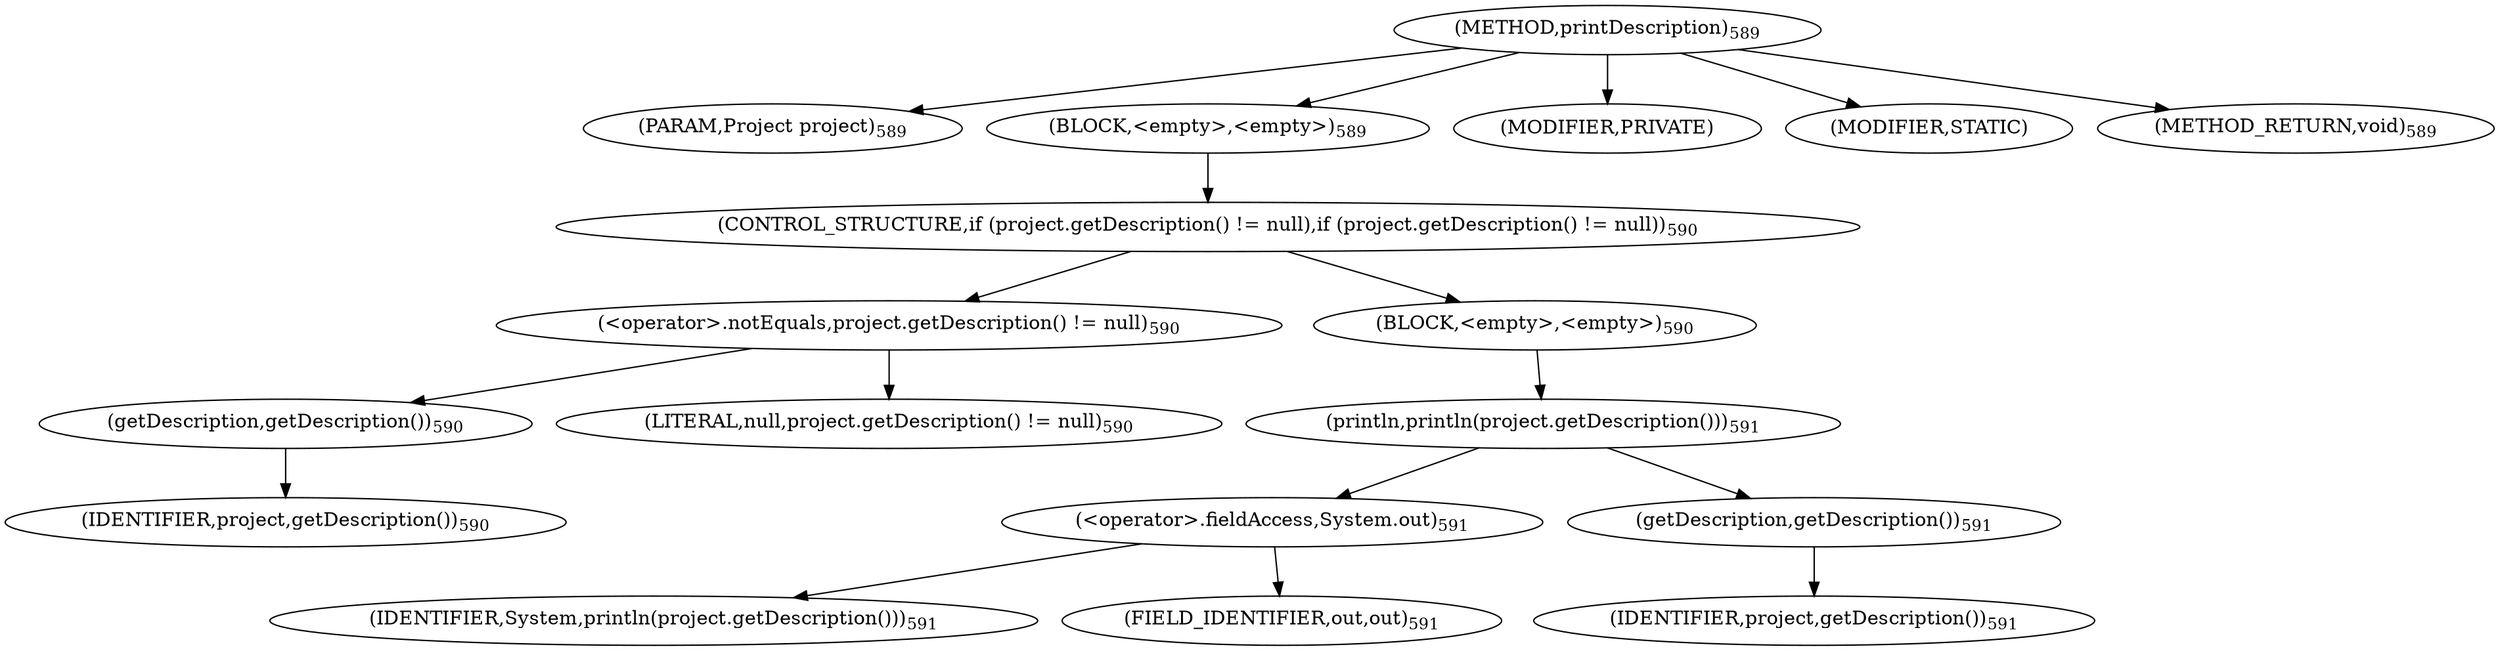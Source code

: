 digraph "printDescription" {  
"1563" [label = <(METHOD,printDescription)<SUB>589</SUB>> ]
"1564" [label = <(PARAM,Project project)<SUB>589</SUB>> ]
"1565" [label = <(BLOCK,&lt;empty&gt;,&lt;empty&gt;)<SUB>589</SUB>> ]
"1566" [label = <(CONTROL_STRUCTURE,if (project.getDescription() != null),if (project.getDescription() != null))<SUB>590</SUB>> ]
"1567" [label = <(&lt;operator&gt;.notEquals,project.getDescription() != null)<SUB>590</SUB>> ]
"1568" [label = <(getDescription,getDescription())<SUB>590</SUB>> ]
"1569" [label = <(IDENTIFIER,project,getDescription())<SUB>590</SUB>> ]
"1570" [label = <(LITERAL,null,project.getDescription() != null)<SUB>590</SUB>> ]
"1571" [label = <(BLOCK,&lt;empty&gt;,&lt;empty&gt;)<SUB>590</SUB>> ]
"1572" [label = <(println,println(project.getDescription()))<SUB>591</SUB>> ]
"1573" [label = <(&lt;operator&gt;.fieldAccess,System.out)<SUB>591</SUB>> ]
"1574" [label = <(IDENTIFIER,System,println(project.getDescription()))<SUB>591</SUB>> ]
"1575" [label = <(FIELD_IDENTIFIER,out,out)<SUB>591</SUB>> ]
"1576" [label = <(getDescription,getDescription())<SUB>591</SUB>> ]
"1577" [label = <(IDENTIFIER,project,getDescription())<SUB>591</SUB>> ]
"1578" [label = <(MODIFIER,PRIVATE)> ]
"1579" [label = <(MODIFIER,STATIC)> ]
"1580" [label = <(METHOD_RETURN,void)<SUB>589</SUB>> ]
  "1563" -> "1564" 
  "1563" -> "1565" 
  "1563" -> "1578" 
  "1563" -> "1579" 
  "1563" -> "1580" 
  "1565" -> "1566" 
  "1566" -> "1567" 
  "1566" -> "1571" 
  "1567" -> "1568" 
  "1567" -> "1570" 
  "1568" -> "1569" 
  "1571" -> "1572" 
  "1572" -> "1573" 
  "1572" -> "1576" 
  "1573" -> "1574" 
  "1573" -> "1575" 
  "1576" -> "1577" 
}
